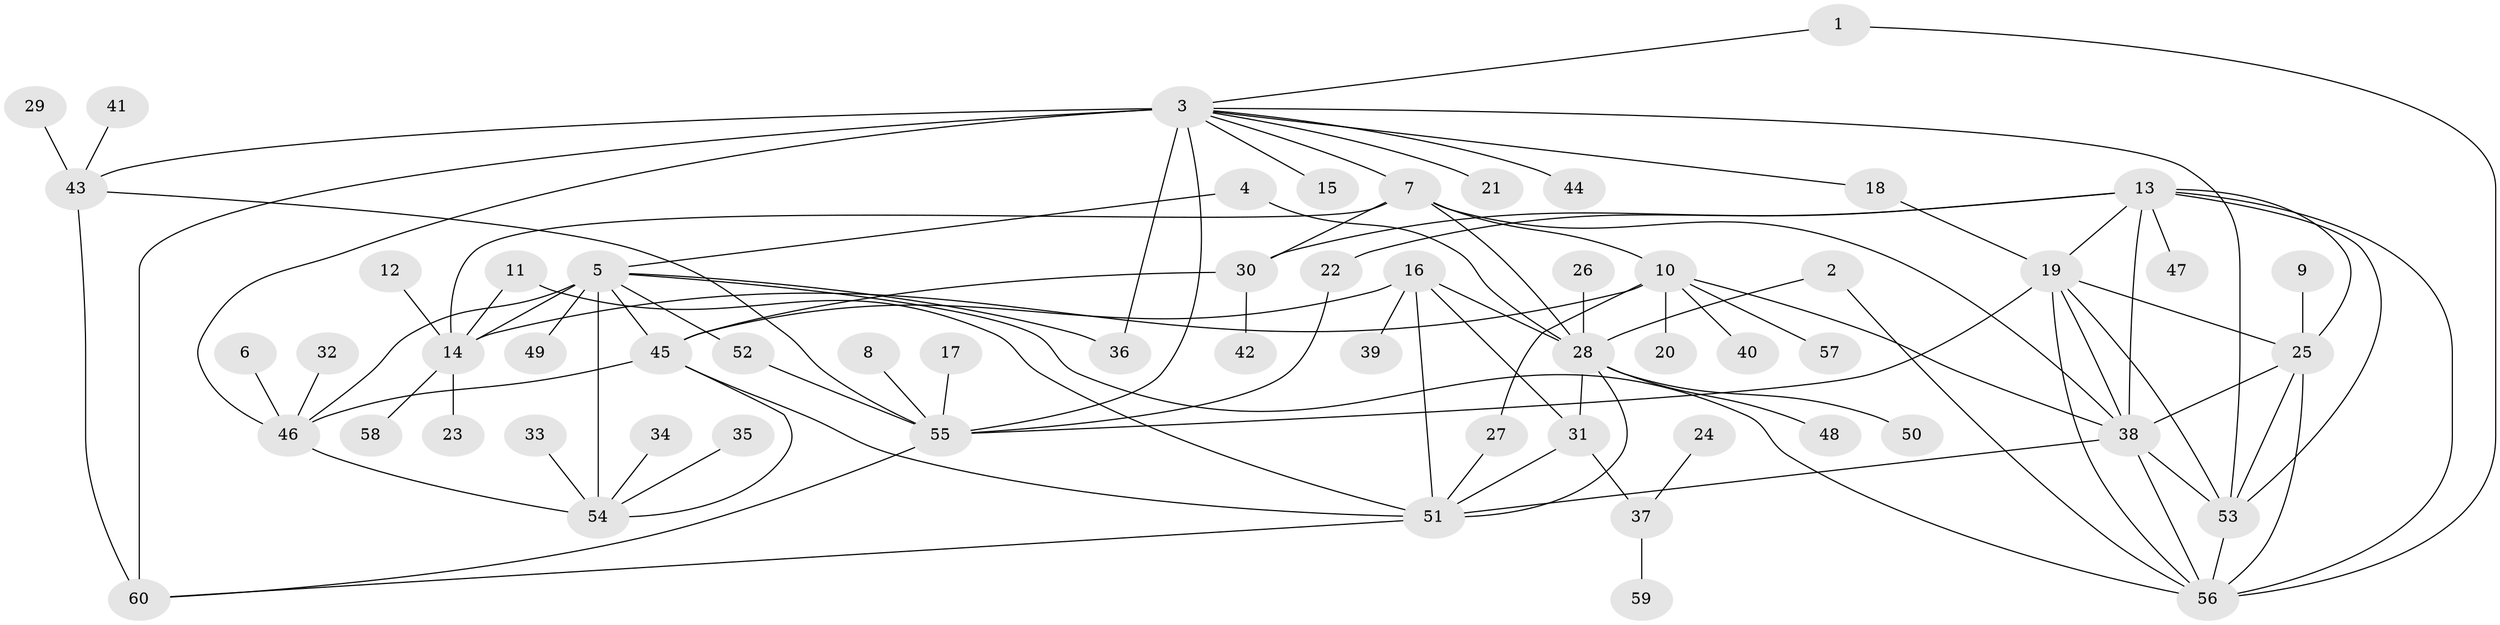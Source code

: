 // original degree distribution, {6: 0.041666666666666664, 12: 0.016666666666666666, 8: 0.016666666666666666, 7: 0.05, 9: 0.058333333333333334, 5: 0.025, 10: 0.03333333333333333, 11: 0.016666666666666666, 13: 0.008333333333333333, 2: 0.20833333333333334, 1: 0.5083333333333333, 3: 0.016666666666666666}
// Generated by graph-tools (version 1.1) at 2025/37/03/04/25 23:37:46]
// undirected, 60 vertices, 99 edges
graph export_dot {
  node [color=gray90,style=filled];
  1;
  2;
  3;
  4;
  5;
  6;
  7;
  8;
  9;
  10;
  11;
  12;
  13;
  14;
  15;
  16;
  17;
  18;
  19;
  20;
  21;
  22;
  23;
  24;
  25;
  26;
  27;
  28;
  29;
  30;
  31;
  32;
  33;
  34;
  35;
  36;
  37;
  38;
  39;
  40;
  41;
  42;
  43;
  44;
  45;
  46;
  47;
  48;
  49;
  50;
  51;
  52;
  53;
  54;
  55;
  56;
  57;
  58;
  59;
  60;
  1 -- 3 [weight=1.0];
  1 -- 56 [weight=1.0];
  2 -- 28 [weight=1.0];
  2 -- 56 [weight=1.0];
  3 -- 7 [weight=2.0];
  3 -- 15 [weight=1.0];
  3 -- 18 [weight=1.0];
  3 -- 21 [weight=1.0];
  3 -- 36 [weight=1.0];
  3 -- 43 [weight=4.0];
  3 -- 44 [weight=1.0];
  3 -- 46 [weight=1.0];
  3 -- 53 [weight=1.0];
  3 -- 55 [weight=2.0];
  3 -- 60 [weight=2.0];
  4 -- 5 [weight=1.0];
  4 -- 28 [weight=1.0];
  5 -- 14 [weight=1.0];
  5 -- 36 [weight=1.0];
  5 -- 45 [weight=2.0];
  5 -- 46 [weight=4.0];
  5 -- 49 [weight=1.0];
  5 -- 52 [weight=1.0];
  5 -- 54 [weight=2.0];
  5 -- 56 [weight=1.0];
  6 -- 46 [weight=1.0];
  7 -- 10 [weight=3.0];
  7 -- 14 [weight=2.0];
  7 -- 28 [weight=1.0];
  7 -- 30 [weight=1.0];
  7 -- 38 [weight=1.0];
  8 -- 55 [weight=1.0];
  9 -- 25 [weight=1.0];
  10 -- 14 [weight=6.0];
  10 -- 20 [weight=1.0];
  10 -- 27 [weight=1.0];
  10 -- 38 [weight=2.0];
  10 -- 40 [weight=1.0];
  10 -- 57 [weight=1.0];
  11 -- 14 [weight=1.0];
  11 -- 51 [weight=1.0];
  12 -- 14 [weight=1.0];
  13 -- 19 [weight=1.0];
  13 -- 22 [weight=1.0];
  13 -- 25 [weight=1.0];
  13 -- 30 [weight=1.0];
  13 -- 38 [weight=1.0];
  13 -- 47 [weight=1.0];
  13 -- 53 [weight=1.0];
  13 -- 56 [weight=1.0];
  14 -- 23 [weight=1.0];
  14 -- 58 [weight=1.0];
  16 -- 28 [weight=2.0];
  16 -- 31 [weight=2.0];
  16 -- 39 [weight=1.0];
  16 -- 45 [weight=1.0];
  16 -- 51 [weight=4.0];
  17 -- 55 [weight=1.0];
  18 -- 19 [weight=1.0];
  19 -- 25 [weight=1.0];
  19 -- 38 [weight=1.0];
  19 -- 53 [weight=1.0];
  19 -- 55 [weight=1.0];
  19 -- 56 [weight=1.0];
  22 -- 55 [weight=1.0];
  24 -- 37 [weight=1.0];
  25 -- 38 [weight=1.0];
  25 -- 53 [weight=1.0];
  25 -- 56 [weight=1.0];
  26 -- 28 [weight=1.0];
  27 -- 51 [weight=1.0];
  28 -- 31 [weight=1.0];
  28 -- 48 [weight=1.0];
  28 -- 50 [weight=1.0];
  28 -- 51 [weight=2.0];
  29 -- 43 [weight=1.0];
  30 -- 42 [weight=1.0];
  30 -- 45 [weight=1.0];
  31 -- 37 [weight=1.0];
  31 -- 51 [weight=2.0];
  32 -- 46 [weight=1.0];
  33 -- 54 [weight=1.0];
  34 -- 54 [weight=1.0];
  35 -- 54 [weight=1.0];
  37 -- 59 [weight=1.0];
  38 -- 51 [weight=1.0];
  38 -- 53 [weight=1.0];
  38 -- 56 [weight=1.0];
  41 -- 43 [weight=1.0];
  43 -- 55 [weight=2.0];
  43 -- 60 [weight=2.0];
  45 -- 46 [weight=2.0];
  45 -- 51 [weight=1.0];
  45 -- 54 [weight=1.0];
  46 -- 54 [weight=2.0];
  51 -- 60 [weight=1.0];
  52 -- 55 [weight=1.0];
  53 -- 56 [weight=1.0];
  55 -- 60 [weight=1.0];
}
